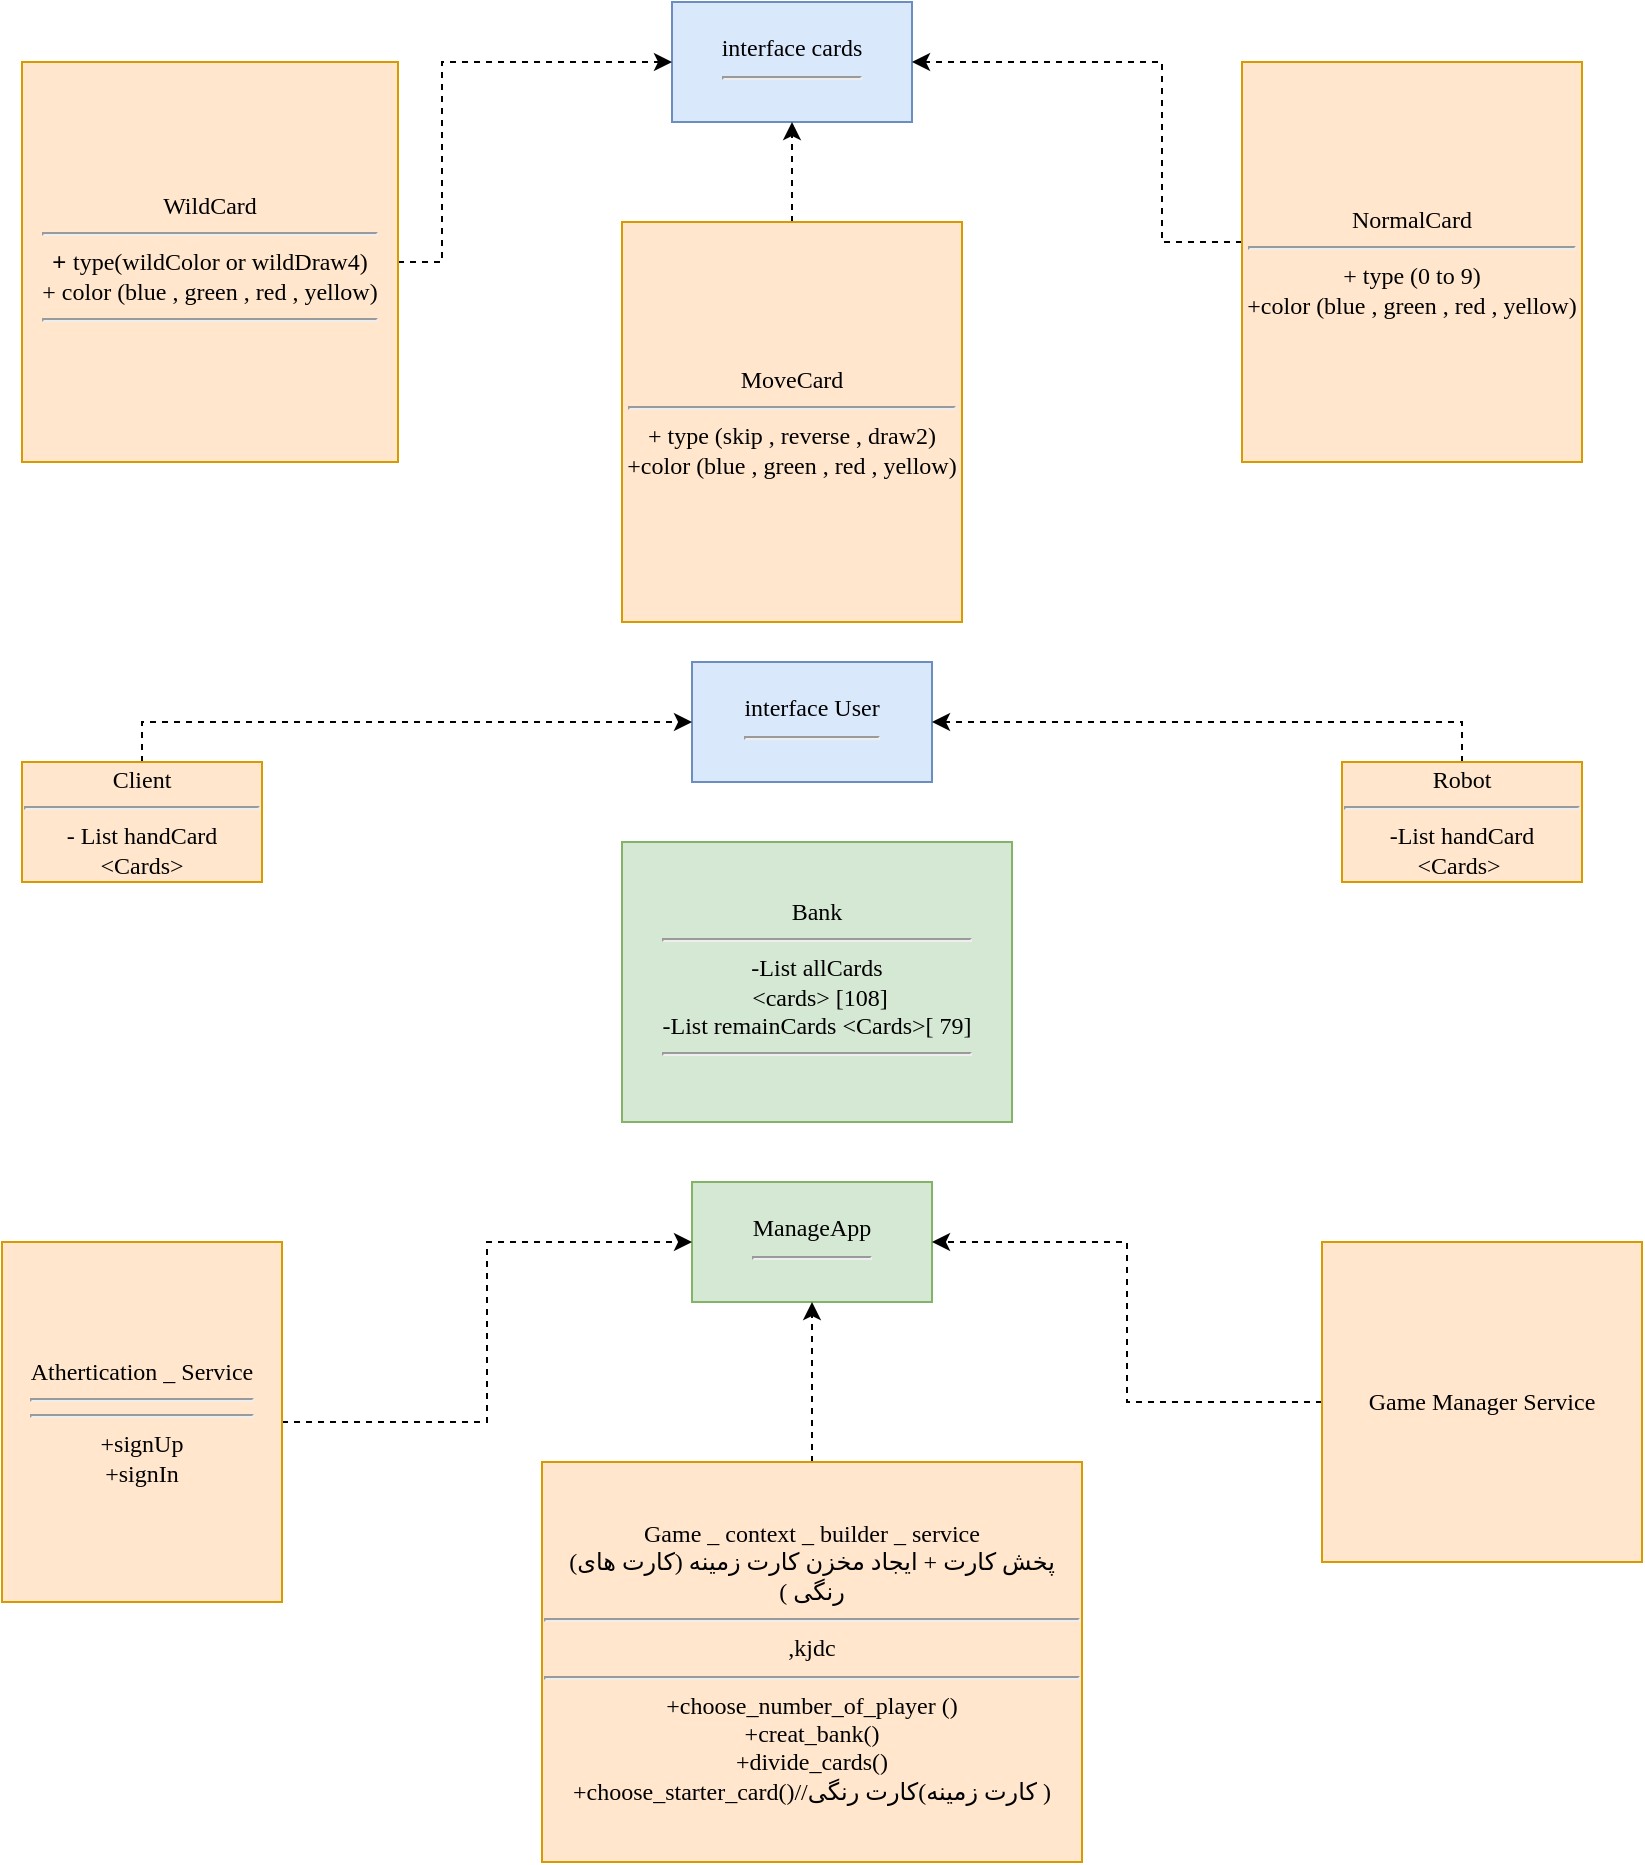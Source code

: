 <mxfile version="20.7.4" type="device"><diagram id="SoXzhM24XfsNqROrA0u1" name="Page-1"><mxGraphModel dx="880" dy="452" grid="1" gridSize="10" guides="1" tooltips="1" connect="1" arrows="1" fold="1" page="1" pageScale="1" pageWidth="850" pageHeight="1100" math="0" shadow="0"><root><mxCell id="0"/><mxCell id="1" parent="0"/><mxCell id="64pTHKKWVdhyJy-JU5nm-1" value="&lt;font face=&quot;Comic Sans MS&quot;&gt;interface cards&lt;/font&gt;&lt;hr&gt;" style="rounded=0;whiteSpace=wrap;html=1;fillColor=#dae8fc;strokeColor=#6c8ebf;" vertex="1" parent="1"><mxGeometry x="355" y="10" width="120" height="60" as="geometry"/></mxCell><mxCell id="64pTHKKWVdhyJy-JU5nm-12" style="edgeStyle=orthogonalEdgeStyle;rounded=0;orthogonalLoop=1;jettySize=auto;html=1;exitX=0.5;exitY=0;exitDx=0;exitDy=0;dashed=1;" edge="1" parent="1" source="64pTHKKWVdhyJy-JU5nm-18" target="64pTHKKWVdhyJy-JU5nm-1"><mxGeometry relative="1" as="geometry"><mxPoint x="420" y="350" as="sourcePoint"/></mxGeometry></mxCell><mxCell id="64pTHKKWVdhyJy-JU5nm-29" style="edgeStyle=orthogonalEdgeStyle;rounded=0;orthogonalLoop=1;jettySize=auto;html=1;entryX=0;entryY=0.5;entryDx=0;entryDy=0;dashed=1;strokeColor=default;fontFamily=Comic Sans MS;" edge="1" parent="1" source="64pTHKKWVdhyJy-JU5nm-7" target="64pTHKKWVdhyJy-JU5nm-1"><mxGeometry x="0.043" y="-10" relative="1" as="geometry"><Array as="points"><mxPoint x="240" y="140"/><mxPoint x="240" y="40"/></Array><mxPoint x="-10" y="-10" as="offset"/></mxGeometry></mxCell><mxCell id="64pTHKKWVdhyJy-JU5nm-7" value="&lt;font face=&quot;Comic Sans MS&quot;&gt;WildCard&lt;br&gt;&lt;/font&gt;&lt;hr&gt;+ &lt;font face=&quot;Comic Sans MS&quot;&gt;type(wildColor or wildDraw4)&lt;br&gt;+ color (blue , green , red , yellow)&lt;br&gt;&lt;/font&gt;&lt;hr&gt;" style="rounded=0;whiteSpace=wrap;html=1;fillColor=#ffe6cc;strokeColor=#d79b00;" vertex="1" parent="1"><mxGeometry x="30" y="40" width="188" height="200" as="geometry"/></mxCell><mxCell id="64pTHKKWVdhyJy-JU5nm-27" style="edgeStyle=orthogonalEdgeStyle;rounded=0;orthogonalLoop=1;jettySize=auto;html=1;entryX=1;entryY=0.5;entryDx=0;entryDy=0;dashed=1;strokeColor=default;fontFamily=Comic Sans MS;" edge="1" parent="1" source="64pTHKKWVdhyJy-JU5nm-8" target="64pTHKKWVdhyJy-JU5nm-1"><mxGeometry relative="1" as="geometry"><Array as="points"><mxPoint x="600" y="130"/><mxPoint x="600" y="40"/></Array></mxGeometry></mxCell><mxCell id="64pTHKKWVdhyJy-JU5nm-8" value="&lt;font&gt;NormalCard&lt;/font&gt;&lt;hr&gt;&lt;font style=&quot;border-color: var(--border-color);&quot; face=&quot;Comic Sans MS&quot;&gt;+ type (0 to 9)&lt;br style=&quot;border-color: var(--border-color);&quot;&gt;+color (blue , green , red , yellow)&lt;/font&gt;" style="rounded=0;whiteSpace=wrap;html=1;fillColor=#ffe6cc;strokeColor=#d79b00;fontFamily=Comic Sans MS;" vertex="1" parent="1"><mxGeometry x="640" y="40" width="170" height="200" as="geometry"/></mxCell><mxCell id="64pTHKKWVdhyJy-JU5nm-18" value="&lt;font face=&quot;Comic Sans MS&quot;&gt;MoveCard&lt;/font&gt;&lt;br&gt;&lt;hr&gt;&lt;font face=&quot;Comic Sans MS&quot;&gt;+ type (skip , reverse , draw2)&lt;br&gt;+color (blue , green , red , yellow)&lt;br&gt;&lt;/font&gt;" style="rounded=0;whiteSpace=wrap;html=1;fillColor=#ffe6cc;strokeColor=#d79b00;" vertex="1" parent="1"><mxGeometry x="330" y="120" width="170" height="200" as="geometry"/></mxCell><mxCell id="64pTHKKWVdhyJy-JU5nm-31" value="interface User&lt;hr&gt;" style="rounded=0;whiteSpace=wrap;html=1;fontFamily=Comic Sans MS;fillColor=#dae8fc;strokeColor=#6c8ebf;" vertex="1" parent="1"><mxGeometry x="365" y="340" width="120" height="60" as="geometry"/></mxCell><mxCell id="64pTHKKWVdhyJy-JU5nm-42" style="edgeStyle=orthogonalEdgeStyle;rounded=0;orthogonalLoop=1;jettySize=auto;html=1;exitX=0.5;exitY=0;exitDx=0;exitDy=0;entryX=0;entryY=0.5;entryDx=0;entryDy=0;dashed=1;strokeColor=default;fontFamily=Comic Sans MS;" edge="1" parent="1" source="64pTHKKWVdhyJy-JU5nm-32" target="64pTHKKWVdhyJy-JU5nm-31"><mxGeometry relative="1" as="geometry"/></mxCell><mxCell id="64pTHKKWVdhyJy-JU5nm-32" value="Client&lt;hr&gt;- List handCard &amp;lt;Cards&amp;gt;" style="rounded=0;whiteSpace=wrap;html=1;fontFamily=Comic Sans MS;fillColor=#ffe6cc;strokeColor=#d79b00;" vertex="1" parent="1"><mxGeometry x="30" y="390" width="120" height="60" as="geometry"/></mxCell><mxCell id="64pTHKKWVdhyJy-JU5nm-43" style="edgeStyle=orthogonalEdgeStyle;rounded=0;orthogonalLoop=1;jettySize=auto;html=1;exitX=0.5;exitY=0;exitDx=0;exitDy=0;entryX=1;entryY=0.5;entryDx=0;entryDy=0;dashed=1;strokeColor=default;fontFamily=Comic Sans MS;" edge="1" parent="1" source="64pTHKKWVdhyJy-JU5nm-34" target="64pTHKKWVdhyJy-JU5nm-31"><mxGeometry relative="1" as="geometry"/></mxCell><mxCell id="64pTHKKWVdhyJy-JU5nm-34" value="Robot&lt;hr&gt;-List handCard &amp;lt;Cards&amp;gt;&amp;nbsp;" style="rounded=0;whiteSpace=wrap;html=1;fontFamily=Comic Sans MS;fillColor=#ffe6cc;strokeColor=#d79b00;" vertex="1" parent="1"><mxGeometry x="690" y="390" width="120" height="60" as="geometry"/></mxCell><mxCell id="64pTHKKWVdhyJy-JU5nm-44" value="Bank&lt;hr&gt;-List allCards&lt;br&gt;&amp;nbsp;&amp;lt;cards&amp;gt; [108]&lt;br&gt;-List remainCards &amp;lt;Cards&amp;gt;[ 79]&lt;br&gt;&lt;hr&gt;" style="rounded=0;whiteSpace=wrap;html=1;fontFamily=Comic Sans MS;fillColor=#d5e8d4;strokeColor=#82b366;" vertex="1" parent="1"><mxGeometry x="330" y="430" width="195" height="140" as="geometry"/></mxCell><mxCell id="64pTHKKWVdhyJy-JU5nm-45" value="ManageApp&lt;hr&gt;" style="rounded=0;whiteSpace=wrap;html=1;fontFamily=Comic Sans MS;fillColor=#d5e8d4;strokeColor=#82b366;" vertex="1" parent="1"><mxGeometry x="365" y="600" width="120" height="60" as="geometry"/></mxCell><mxCell id="64pTHKKWVdhyJy-JU5nm-48" value="" style="edgeStyle=orthogonalEdgeStyle;rounded=0;orthogonalLoop=1;jettySize=auto;html=1;dashed=1;strokeColor=default;fontFamily=Comic Sans MS;" edge="1" parent="1" source="64pTHKKWVdhyJy-JU5nm-46" target="64pTHKKWVdhyJy-JU5nm-45"><mxGeometry relative="1" as="geometry"/></mxCell><mxCell id="64pTHKKWVdhyJy-JU5nm-46" value="Game Manager Service" style="whiteSpace=wrap;html=1;fontFamily=Comic Sans MS;fillColor=#ffe6cc;strokeColor=#d79b00;rounded=0;" vertex="1" parent="1"><mxGeometry x="680" y="630" width="160" height="160" as="geometry"/></mxCell><mxCell id="64pTHKKWVdhyJy-JU5nm-51" value="" style="edgeStyle=orthogonalEdgeStyle;rounded=0;orthogonalLoop=1;jettySize=auto;html=1;dashed=1;strokeColor=default;fontFamily=Comic Sans MS;" edge="1" parent="1" source="64pTHKKWVdhyJy-JU5nm-49" target="64pTHKKWVdhyJy-JU5nm-45"><mxGeometry relative="1" as="geometry"/></mxCell><mxCell id="64pTHKKWVdhyJy-JU5nm-49" value="Athertication _ Service&lt;br&gt;&lt;hr&gt;&lt;hr&gt;+signUp&lt;br&gt;+signIn" style="whiteSpace=wrap;html=1;fontFamily=Comic Sans MS;fillColor=#ffe6cc;strokeColor=#d79b00;rounded=0;" vertex="1" parent="1"><mxGeometry x="20" y="630" width="140" height="180" as="geometry"/></mxCell><mxCell id="64pTHKKWVdhyJy-JU5nm-54" value="" style="edgeStyle=orthogonalEdgeStyle;rounded=0;orthogonalLoop=1;jettySize=auto;html=1;dashed=1;strokeColor=default;fontFamily=Comic Sans MS;" edge="1" parent="1" source="64pTHKKWVdhyJy-JU5nm-52" target="64pTHKKWVdhyJy-JU5nm-45"><mxGeometry relative="1" as="geometry"/></mxCell><mxCell id="64pTHKKWVdhyJy-JU5nm-52" value="Game _ context _ builder _ service&lt;br&gt;(پخش کارت + ایجاد مخزن کارت زمینه (کارت های رنگی )&lt;br&gt;&lt;hr&gt;,kjdc&lt;hr&gt;+choose_number_of_player ()&lt;br&gt;+creat_bank()&lt;br&gt;+divide_cards()&lt;br&gt;+choose_starter_card()//کارت زمینه)کارت رنگی )&lt;br&gt;" style="whiteSpace=wrap;html=1;fontFamily=Comic Sans MS;fillColor=#ffe6cc;strokeColor=#d79b00;rounded=0;" vertex="1" parent="1"><mxGeometry x="290" y="740" width="270" height="200" as="geometry"/></mxCell></root></mxGraphModel></diagram></mxfile>